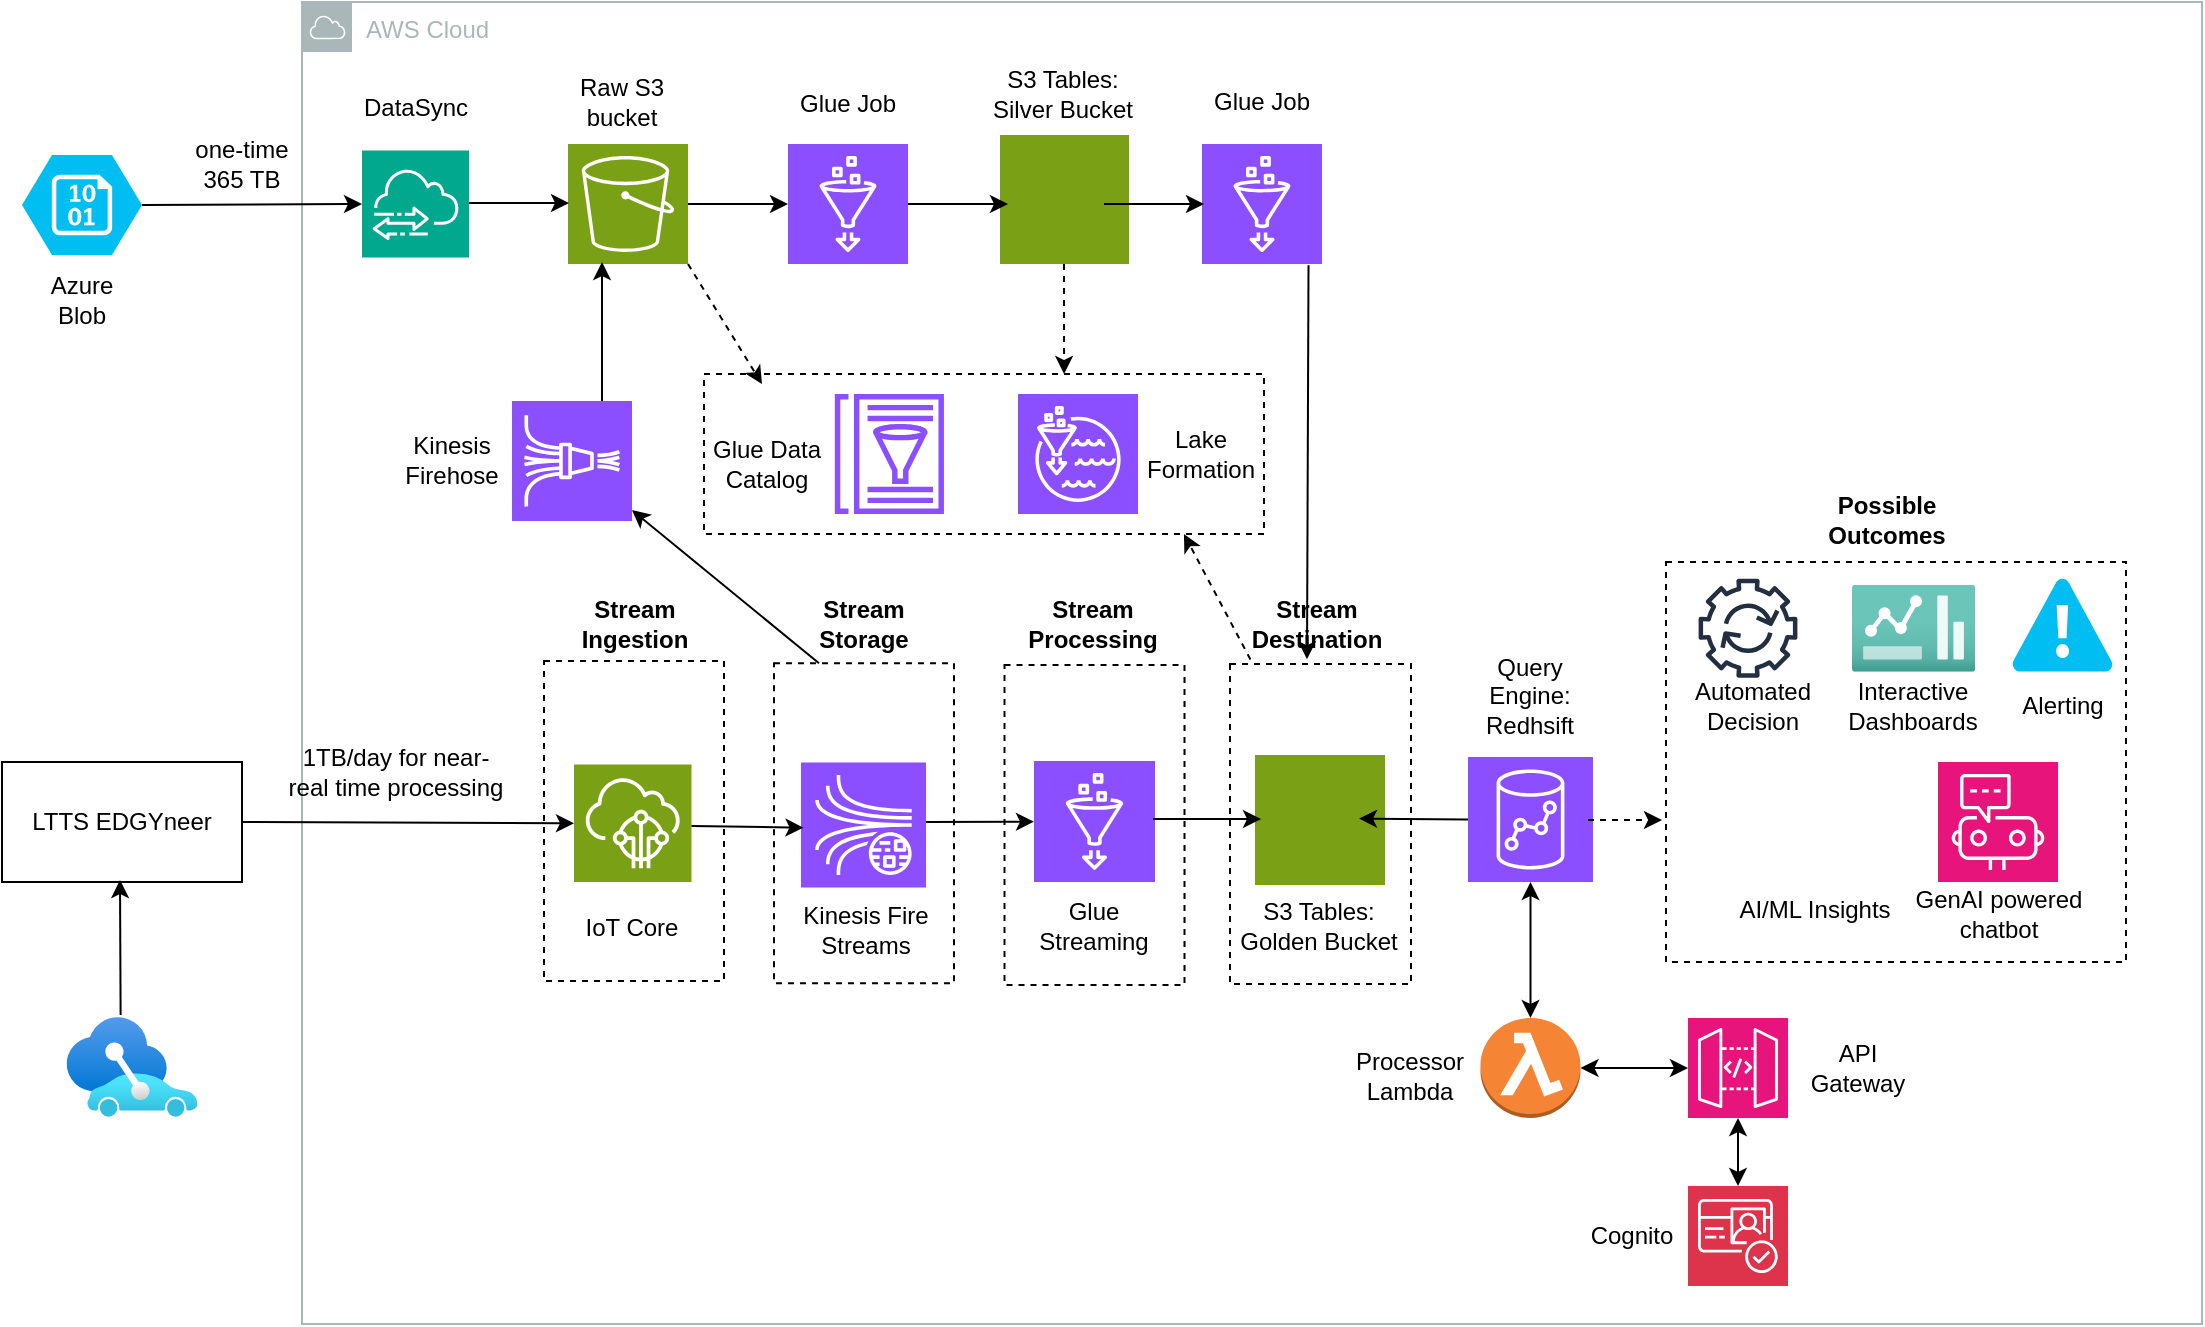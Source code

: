 <mxfile version="28.0.5">
  <diagram name="Page-1" id="KGJgWuTOHey12Rwi0e1L">
    <mxGraphModel dx="1875" dy="427" grid="1" gridSize="10" guides="1" tooltips="1" connect="1" arrows="1" fold="1" page="1" pageScale="1" pageWidth="850" pageHeight="1100" math="0" shadow="0">
      <root>
        <mxCell id="0" />
        <mxCell id="1" parent="0" />
        <mxCell id="c1h2b1g_KXrZ4rUIHep1-64" value="AWS Cloud" style="sketch=0;outlineConnect=0;gradientColor=none;html=1;whiteSpace=wrap;fontSize=12;fontStyle=0;shape=mxgraph.aws4.group;grIcon=mxgraph.aws4.group_aws_cloud;strokeColor=#AAB7B8;fillColor=none;verticalAlign=top;align=left;spacingLeft=30;fontColor=#AAB7B8;dashed=0;" vertex="1" parent="1">
          <mxGeometry x="50" y="119" width="950" height="661" as="geometry" />
        </mxCell>
        <mxCell id="tbWKY64Htic2z9cO7OcS-1" value="" style="verticalLabelPosition=bottom;html=1;verticalAlign=top;align=center;strokeColor=none;fillColor=#00BEF2;shape=mxgraph.azure.storage_blob;" parent="1" vertex="1">
          <mxGeometry x="-90" y="195.5" width="60" height="50" as="geometry" />
        </mxCell>
        <mxCell id="tbWKY64Htic2z9cO7OcS-3" value="" style="sketch=0;points=[[0,0,0],[0.25,0,0],[0.5,0,0],[0.75,0,0],[1,0,0],[0,1,0],[0.25,1,0],[0.5,1,0],[0.75,1,0],[1,1,0],[0,0.25,0],[0,0.5,0],[0,0.75,0],[1,0.25,0],[1,0.5,0],[1,0.75,0]];outlineConnect=0;fontColor=#232F3E;fillColor=#7AA116;strokeColor=#ffffff;dashed=0;verticalLabelPosition=bottom;verticalAlign=top;align=center;html=1;fontSize=12;fontStyle=0;aspect=fixed;shape=mxgraph.aws4.resourceIcon;resIcon=mxgraph.aws4.s3;" parent="1" vertex="1">
          <mxGeometry x="183" y="190" width="60" height="60" as="geometry" />
        </mxCell>
        <mxCell id="tbWKY64Htic2z9cO7OcS-4" value="" style="sketch=0;points=[[0,0,0],[0.25,0,0],[0.5,0,0],[0.75,0,0],[1,0,0],[0,1,0],[0.25,1,0],[0.5,1,0],[0.75,1,0],[1,1,0],[0,0.25,0],[0,0.5,0],[0,0.75,0],[1,0.25,0],[1,0.5,0],[1,0.75,0]];outlineConnect=0;fontColor=#232F3E;fillColor=#8C4FFF;strokeColor=#ffffff;dashed=0;verticalLabelPosition=bottom;verticalAlign=top;align=center;html=1;fontSize=12;fontStyle=0;aspect=fixed;shape=mxgraph.aws4.resourceIcon;resIcon=mxgraph.aws4.glue;" parent="1" vertex="1">
          <mxGeometry x="293" y="190" width="60" height="60" as="geometry" />
        </mxCell>
        <mxCell id="tbWKY64Htic2z9cO7OcS-6" value="" style="sketch=0;points=[[0,0,0],[0.25,0,0],[0.5,0,0],[0.75,0,0],[1,0,0],[0,1,0],[0.25,1,0],[0.5,1,0],[0.75,1,0],[1,1,0],[0,0.25,0],[0,0.5,0],[0,0.75,0],[1,0.25,0],[1,0.5,0],[1,0.75,0]];outlineConnect=0;fontColor=#232F3E;fillColor=#8C4FFF;strokeColor=#ffffff;dashed=0;verticalLabelPosition=bottom;verticalAlign=top;align=center;html=1;fontSize=12;fontStyle=0;aspect=fixed;shape=mxgraph.aws4.resourceIcon;resIcon=mxgraph.aws4.glue;" parent="1" vertex="1">
          <mxGeometry x="500" y="190" width="60" height="60" as="geometry" />
        </mxCell>
        <mxCell id="tbWKY64Htic2z9cO7OcS-8" value="" style="sketch=0;points=[[0,0,0],[0.25,0,0],[0.5,0,0],[0.75,0,0],[1,0,0],[0,1,0],[0.25,1,0],[0.5,1,0],[0.75,1,0],[1,1,0],[0,0.25,0],[0,0.5,0],[0,0.75,0],[1,0.25,0],[1,0.5,0],[1,0.75,0]];outlineConnect=0;fontColor=#232F3E;fillColor=#8C4FFF;strokeColor=#ffffff;dashed=0;verticalLabelPosition=bottom;verticalAlign=top;align=center;html=1;fontSize=12;fontStyle=0;aspect=fixed;shape=mxgraph.aws4.resourceIcon;resIcon=mxgraph.aws4.redshift;" parent="1" vertex="1">
          <mxGeometry x="633" y="496.5" width="62.5" height="62.5" as="geometry" />
        </mxCell>
        <mxCell id="tbWKY64Htic2z9cO7OcS-10" value="" style="sketch=0;points=[[0,0,0],[0.25,0,0],[0.5,0,0],[0.75,0,0],[1,0,0],[0,1,0],[0.25,1,0],[0.5,1,0],[0.75,1,0],[1,1,0],[0,0.25,0],[0,0.5,0],[0,0.75,0],[1,0.25,0],[1,0.5,0],[1,0.75,0]];outlineConnect=0;fontColor=#232F3E;fillColor=#E7157B;strokeColor=#ffffff;dashed=0;verticalLabelPosition=bottom;verticalAlign=top;align=center;html=1;fontSize=12;fontStyle=0;aspect=fixed;shape=mxgraph.aws4.resourceIcon;resIcon=mxgraph.aws4.api_gateway;" parent="1" vertex="1">
          <mxGeometry x="743" y="627" width="50" height="50" as="geometry" />
        </mxCell>
        <mxCell id="tbWKY64Htic2z9cO7OcS-11" value="" style="sketch=0;points=[[0,0,0],[0.25,0,0],[0.5,0,0],[0.75,0,0],[1,0,0],[0,1,0],[0.25,1,0],[0.5,1,0],[0.75,1,0],[1,1,0],[0,0.25,0],[0,0.5,0],[0,0.75,0],[1,0.25,0],[1,0.5,0],[1,0.75,0]];outlineConnect=0;fontColor=#232F3E;fillColor=#DD344C;strokeColor=#ffffff;dashed=0;verticalLabelPosition=bottom;verticalAlign=top;align=center;html=1;fontSize=12;fontStyle=0;aspect=fixed;shape=mxgraph.aws4.resourceIcon;resIcon=mxgraph.aws4.cognito;" parent="1" vertex="1">
          <mxGeometry x="743" y="711" width="50" height="50" as="geometry" />
        </mxCell>
        <mxCell id="tbWKY64Htic2z9cO7OcS-12" value="" style="outlineConnect=0;dashed=0;verticalLabelPosition=bottom;verticalAlign=top;align=center;html=1;shape=mxgraph.aws3.lambda_function;fillColor=#F58534;gradientColor=none;" parent="1" vertex="1">
          <mxGeometry x="639.25" y="627" width="50" height="50" as="geometry" />
        </mxCell>
        <mxCell id="yDYc_OmuOTv1EPIc6SDY-6" value="" style="sketch=0;outlineConnect=0;fontColor=#232F3E;gradientColor=none;fillColor=#7AA116;strokeColor=none;dashed=0;verticalLabelPosition=bottom;verticalAlign=top;align=center;html=1;fontSize=12;fontStyle=0;aspect=fixed;pointerEvents=1;shape=mxgraph.aws4.s3_tables;" parent="1" vertex="1">
          <mxGeometry x="399" y="185.5" width="64.5" height="64.5" as="geometry" />
        </mxCell>
        <mxCell id="yDYc_OmuOTv1EPIc6SDY-8" value="" style="endArrow=classic;html=1;rounded=0;exitX=1;exitY=0.5;exitDx=0;exitDy=0;exitPerimeter=0;" parent="1" source="tbWKY64Htic2z9cO7OcS-1" edge="1">
          <mxGeometry width="50" height="50" relative="1" as="geometry">
            <mxPoint x="150" y="220" as="sourcePoint" />
            <mxPoint x="80" y="220" as="targetPoint" />
          </mxGeometry>
        </mxCell>
        <mxCell id="yDYc_OmuOTv1EPIc6SDY-10" value="Azure Blob" style="text;html=1;align=center;verticalAlign=middle;whiteSpace=wrap;rounded=0;" parent="1" vertex="1">
          <mxGeometry x="-90" y="252.5" width="60" height="30" as="geometry" />
        </mxCell>
        <mxCell id="yDYc_OmuOTv1EPIc6SDY-11" value="" style="sketch=0;points=[[0,0,0],[0.25,0,0],[0.5,0,0],[0.75,0,0],[1,0,0],[0,1,0],[0.25,1,0],[0.5,1,0],[0.75,1,0],[1,1,0],[0,0.25,0],[0,0.5,0],[0,0.75,0],[1,0.25,0],[1,0.5,0],[1,0.75,0]];outlineConnect=0;fontColor=#232F3E;fillColor=#01A88D;strokeColor=#ffffff;dashed=0;verticalLabelPosition=bottom;verticalAlign=top;align=center;html=1;fontSize=12;fontStyle=0;aspect=fixed;shape=mxgraph.aws4.resourceIcon;resIcon=mxgraph.aws4.datasync;" parent="1" vertex="1">
          <mxGeometry x="80" y="193.25" width="53.5" height="53.5" as="geometry" />
        </mxCell>
        <mxCell id="yDYc_OmuOTv1EPIc6SDY-12" value="" style="endArrow=classic;html=1;rounded=0;exitX=1;exitY=0.5;exitDx=0;exitDy=0;exitPerimeter=0;" parent="1" edge="1">
          <mxGeometry width="50" height="50" relative="1" as="geometry">
            <mxPoint x="133.5" y="219.5" as="sourcePoint" />
            <mxPoint x="183.5" y="219.5" as="targetPoint" />
          </mxGeometry>
        </mxCell>
        <mxCell id="yDYc_OmuOTv1EPIc6SDY-14" value="" style="endArrow=classic;html=1;rounded=0;exitX=1;exitY=0.5;exitDx=0;exitDy=0;exitPerimeter=0;" parent="1" edge="1">
          <mxGeometry width="50" height="50" relative="1" as="geometry">
            <mxPoint x="243" y="220" as="sourcePoint" />
            <mxPoint x="293" y="220" as="targetPoint" />
          </mxGeometry>
        </mxCell>
        <mxCell id="yDYc_OmuOTv1EPIc6SDY-15" value="" style="endArrow=classic;html=1;rounded=0;exitX=1;exitY=0.5;exitDx=0;exitDy=0;exitPerimeter=0;" parent="1" edge="1">
          <mxGeometry width="50" height="50" relative="1" as="geometry">
            <mxPoint x="353" y="220" as="sourcePoint" />
            <mxPoint x="403" y="220" as="targetPoint" />
          </mxGeometry>
        </mxCell>
        <mxCell id="yDYc_OmuOTv1EPIc6SDY-16" value="" style="endArrow=classic;html=1;rounded=0;exitX=1;exitY=0.5;exitDx=0;exitDy=0;exitPerimeter=0;" parent="1" edge="1">
          <mxGeometry width="50" height="50" relative="1" as="geometry">
            <mxPoint x="451" y="220" as="sourcePoint" />
            <mxPoint x="501" y="220" as="targetPoint" />
          </mxGeometry>
        </mxCell>
        <mxCell id="yDYc_OmuOTv1EPIc6SDY-17" value="" style="endArrow=classic;html=1;rounded=0;exitX=1;exitY=0;exitDx=0;exitDy=0;entryX=0.5;entryY=0;entryDx=0;entryDy=0;" parent="1" edge="1">
          <mxGeometry width="50" height="50" relative="1" as="geometry">
            <mxPoint x="553.25" y="250.63" as="sourcePoint" />
            <mxPoint x="552.5" y="447.63" as="targetPoint" />
          </mxGeometry>
        </mxCell>
        <mxCell id="yDYc_OmuOTv1EPIc6SDY-22" value="" style="endArrow=classic;startArrow=classic;html=1;rounded=0;exitX=0.5;exitY=0;exitDx=0;exitDy=0;exitPerimeter=0;entryX=0.5;entryY=1;entryDx=0;entryDy=0;entryPerimeter=0;" parent="1" source="tbWKY64Htic2z9cO7OcS-11" target="tbWKY64Htic2z9cO7OcS-10" edge="1">
          <mxGeometry width="50" height="50" relative="1" as="geometry">
            <mxPoint x="460" y="293" as="sourcePoint" />
            <mxPoint x="510" y="243" as="targetPoint" />
          </mxGeometry>
        </mxCell>
        <mxCell id="yDYc_OmuOTv1EPIc6SDY-23" value="" style="rounded=0;whiteSpace=wrap;html=1;dashed=1;" parent="1" vertex="1">
          <mxGeometry x="251" y="305" width="280" height="80" as="geometry" />
        </mxCell>
        <mxCell id="yDYc_OmuOTv1EPIc6SDY-24" value="" style="sketch=0;outlineConnect=0;fontColor=#232F3E;gradientColor=none;fillColor=#8C4FFF;strokeColor=none;dashed=0;verticalLabelPosition=bottom;verticalAlign=top;align=center;html=1;fontSize=12;fontStyle=0;aspect=fixed;pointerEvents=1;shape=mxgraph.aws4.glue_data_catalog;" parent="1" vertex="1">
          <mxGeometry x="316" y="315" width="55.39" height="60" as="geometry" />
        </mxCell>
        <mxCell id="yDYc_OmuOTv1EPIc6SDY-25" value="" style="sketch=0;points=[[0,0,0],[0.25,0,0],[0.5,0,0],[0.75,0,0],[1,0,0],[0,1,0],[0.25,1,0],[0.5,1,0],[0.75,1,0],[1,1,0],[0,0.25,0],[0,0.5,0],[0,0.75,0],[1,0.25,0],[1,0.5,0],[1,0.75,0]];outlineConnect=0;fontColor=#232F3E;fillColor=#8C4FFF;strokeColor=#ffffff;dashed=0;verticalLabelPosition=bottom;verticalAlign=top;align=center;html=1;fontSize=12;fontStyle=0;aspect=fixed;shape=mxgraph.aws4.resourceIcon;resIcon=mxgraph.aws4.lake_formation;" parent="1" vertex="1">
          <mxGeometry x="408" y="315" width="60" height="60" as="geometry" />
        </mxCell>
        <mxCell id="yDYc_OmuOTv1EPIc6SDY-26" value="DataSync" style="text;html=1;align=center;verticalAlign=middle;whiteSpace=wrap;rounded=0;" parent="1" vertex="1">
          <mxGeometry x="76.75" y="157" width="60" height="30" as="geometry" />
        </mxCell>
        <mxCell id="yDYc_OmuOTv1EPIc6SDY-27" value="Raw S3 bucket" style="text;html=1;align=center;verticalAlign=middle;whiteSpace=wrap;rounded=0;" parent="1" vertex="1">
          <mxGeometry x="180.38" y="148.5" width="60" height="40" as="geometry" />
        </mxCell>
        <mxCell id="yDYc_OmuOTv1EPIc6SDY-28" value="Glue Job" style="text;html=1;align=center;verticalAlign=middle;whiteSpace=wrap;rounded=0;" parent="1" vertex="1">
          <mxGeometry x="293" y="150" width="60" height="40" as="geometry" />
        </mxCell>
        <mxCell id="yDYc_OmuOTv1EPIc6SDY-29" value="Glue Job" style="text;html=1;align=center;verticalAlign=middle;whiteSpace=wrap;rounded=0;" parent="1" vertex="1">
          <mxGeometry x="500" y="148.5" width="60" height="40" as="geometry" />
        </mxCell>
        <mxCell id="yDYc_OmuOTv1EPIc6SDY-30" value="S3 Tables: Silver Bucket" style="text;html=1;align=center;verticalAlign=middle;whiteSpace=wrap;rounded=0;" parent="1" vertex="1">
          <mxGeometry x="389.75" y="136" width="81.25" height="57" as="geometry" />
        </mxCell>
        <mxCell id="yDYc_OmuOTv1EPIc6SDY-33" value="Query Engine: Redhsift" style="text;html=1;align=center;verticalAlign=middle;whiteSpace=wrap;rounded=0;" parent="1" vertex="1">
          <mxGeometry x="629.25" y="437.5" width="70" height="57" as="geometry" />
        </mxCell>
        <mxCell id="yDYc_OmuOTv1EPIc6SDY-35" value="Processor Lambda" style="text;html=1;align=center;verticalAlign=middle;whiteSpace=wrap;rounded=0;" parent="1" vertex="1">
          <mxGeometry x="569.25" y="627" width="70" height="57" as="geometry" />
        </mxCell>
        <mxCell id="yDYc_OmuOTv1EPIc6SDY-36" value="Cognito" style="text;html=1;align=center;verticalAlign=middle;whiteSpace=wrap;rounded=0;" parent="1" vertex="1">
          <mxGeometry x="680" y="707.5" width="70" height="57" as="geometry" />
        </mxCell>
        <mxCell id="yDYc_OmuOTv1EPIc6SDY-37" value="API Gateway" style="text;html=1;align=center;verticalAlign=middle;whiteSpace=wrap;rounded=0;" parent="1" vertex="1">
          <mxGeometry x="793" y="623.5" width="70" height="57" as="geometry" />
        </mxCell>
        <mxCell id="yDYc_OmuOTv1EPIc6SDY-38" value="" style="endArrow=classic;html=1;rounded=0;exitX=1;exitY=1;exitDx=0;exitDy=0;exitPerimeter=0;dashed=1;" parent="1" source="tbWKY64Htic2z9cO7OcS-3" edge="1">
          <mxGeometry width="50" height="50" relative="1" as="geometry">
            <mxPoint x="340" y="270" as="sourcePoint" />
            <mxPoint x="280" y="310" as="targetPoint" />
          </mxGeometry>
        </mxCell>
        <mxCell id="yDYc_OmuOTv1EPIc6SDY-40" value="" style="endArrow=classic;html=1;rounded=0;entryX=0.857;entryY=1;entryDx=0;entryDy=0;dashed=1;exitX=0.144;exitY=0.019;exitDx=0;exitDy=0;exitPerimeter=0;entryPerimeter=0;" parent="1" source="c1h2b1g_KXrZ4rUIHep1-66" target="yDYc_OmuOTv1EPIc6SDY-23" edge="1">
          <mxGeometry width="50" height="50" relative="1" as="geometry">
            <mxPoint x="607.005" y="503.978" as="sourcePoint" />
            <mxPoint x="435" y="150" as="targetPoint" />
          </mxGeometry>
        </mxCell>
        <mxCell id="yDYc_OmuOTv1EPIc6SDY-41" value="" style="endArrow=classic;html=1;rounded=0;entryX=0.643;entryY=0;entryDx=0;entryDy=0;dashed=1;entryPerimeter=0;" parent="1" edge="1" target="yDYc_OmuOTv1EPIc6SDY-23">
          <mxGeometry width="50" height="50" relative="1" as="geometry">
            <mxPoint x="431" y="250" as="sourcePoint" />
            <mxPoint x="426.08" y="140" as="targetPoint" />
          </mxGeometry>
        </mxCell>
        <mxCell id="yDYc_OmuOTv1EPIc6SDY-42" value="Glue Data Catalog" style="text;html=1;align=center;verticalAlign=middle;whiteSpace=wrap;rounded=0;" parent="1" vertex="1">
          <mxGeometry x="242" y="321.5" width="81.25" height="57" as="geometry" />
        </mxCell>
        <mxCell id="yDYc_OmuOTv1EPIc6SDY-43" value="Lake Formation" style="text;html=1;align=center;verticalAlign=middle;whiteSpace=wrap;rounded=0;" parent="1" vertex="1">
          <mxGeometry x="458.5" y="321.5" width="81.25" height="47" as="geometry" />
        </mxCell>
        <mxCell id="yDYc_OmuOTv1EPIc6SDY-44" value="" style="rounded=0;whiteSpace=wrap;html=1;dashed=1;" parent="1" vertex="1">
          <mxGeometry x="732" y="399" width="230" height="200" as="geometry" />
        </mxCell>
        <mxCell id="yDYc_OmuOTv1EPIc6SDY-45" value="S3 Tables: Gold Bucket" style="text;html=1;align=center;verticalAlign=middle;whiteSpace=wrap;rounded=0;" parent="1" vertex="1">
          <mxGeometry x="524" y="553.5" width="70" height="57" as="geometry" />
        </mxCell>
        <mxCell id="yDYc_OmuOTv1EPIc6SDY-46" value="" style="sketch=0;outlineConnect=0;fontColor=#232F3E;gradientColor=none;strokeColor=#232F3E;fillColor=#ffffff;dashed=0;verticalLabelPosition=bottom;verticalAlign=top;align=center;html=1;fontSize=12;fontStyle=0;aspect=fixed;shape=mxgraph.aws4.resourceIcon;resIcon=mxgraph.aws4.automation;" parent="1" vertex="1">
          <mxGeometry x="742.13" y="401.25" width="61.75" height="61.75" as="geometry" />
        </mxCell>
        <mxCell id="yDYc_OmuOTv1EPIc6SDY-47" value="" style="image;aspect=fixed;html=1;points=[];align=center;fontSize=12;image=img/lib/azure2/general/Dashboard2.svg;" parent="1" vertex="1">
          <mxGeometry x="825" y="410.38" width="61.63" height="43.5" as="geometry" />
        </mxCell>
        <mxCell id="yDYc_OmuOTv1EPIc6SDY-49" value="" style="verticalLabelPosition=bottom;html=1;verticalAlign=top;align=center;strokeColor=none;fillColor=#00BEF2;shape=mxgraph.azure.azure_alert;" parent="1" vertex="1">
          <mxGeometry x="905.26" y="407.38" width="50" height="46.5" as="geometry" />
        </mxCell>
        <mxCell id="yDYc_OmuOTv1EPIc6SDY-51" value="" style="shape=image;html=1;verticalAlign=top;verticalLabelPosition=bottom;labelBackgroundColor=#ffffff;imageAspect=0;aspect=fixed;image=https://cdn3.iconfinder.com/data/icons/ballicons-reloaded-free/512/icon-93-128.png" parent="1" vertex="1">
          <mxGeometry x="767.75" y="499" width="57.25" height="57.25" as="geometry" />
        </mxCell>
        <mxCell id="yDYc_OmuOTv1EPIc6SDY-52" value="" style="sketch=0;points=[[0,0,0],[0.25,0,0],[0.5,0,0],[0.75,0,0],[1,0,0],[0,1,0],[0.25,1,0],[0.5,1,0],[0.75,1,0],[1,1,0],[0,0.25,0],[0,0.5,0],[0,0.75,0],[1,0.25,0],[1,0.5,0],[1,0.75,0]];points=[[0,0,0],[0.25,0,0],[0.5,0,0],[0.75,0,0],[1,0,0],[0,1,0],[0.25,1,0],[0.5,1,0],[0.75,1,0],[1,1,0],[0,0.25,0],[0,0.5,0],[0,0.75,0],[1,0.25,0],[1,0.5,0],[1,0.75,0]];outlineConnect=0;fontColor=#232F3E;fillColor=#E7157B;strokeColor=#ffffff;dashed=0;verticalLabelPosition=bottom;verticalAlign=top;align=center;html=1;fontSize=12;fontStyle=0;aspect=fixed;shape=mxgraph.aws4.resourceIcon;resIcon=mxgraph.aws4.chatbot;" parent="1" vertex="1">
          <mxGeometry x="868" y="499" width="60" height="60" as="geometry" />
        </mxCell>
        <mxCell id="yDYc_OmuOTv1EPIc6SDY-54" value="&lt;b&gt;Possible Outcomes&lt;/b&gt;" style="text;html=1;align=center;verticalAlign=middle;whiteSpace=wrap;rounded=0;" parent="1" vertex="1">
          <mxGeometry x="802.37" y="354.25" width="81.25" height="47" as="geometry" />
        </mxCell>
        <mxCell id="yDYc_OmuOTv1EPIc6SDY-55" value="Automated Decision" style="text;html=1;align=center;verticalAlign=middle;whiteSpace=wrap;rounded=0;" parent="1" vertex="1">
          <mxGeometry x="735.38" y="447.5" width="81.25" height="47" as="geometry" />
        </mxCell>
        <mxCell id="yDYc_OmuOTv1EPIc6SDY-56" value="Interactive Dashboards" style="text;html=1;align=center;verticalAlign=middle;whiteSpace=wrap;rounded=0;" parent="1" vertex="1">
          <mxGeometry x="815.19" y="447.5" width="81.25" height="47" as="geometry" />
        </mxCell>
        <mxCell id="yDYc_OmuOTv1EPIc6SDY-58" value="&lt;div&gt;Alerting&lt;/div&gt;" style="text;html=1;align=center;verticalAlign=middle;whiteSpace=wrap;rounded=0;" parent="1" vertex="1">
          <mxGeometry x="889.63" y="447.5" width="81.25" height="47" as="geometry" />
        </mxCell>
        <mxCell id="yDYc_OmuOTv1EPIc6SDY-59" value="AI/ML Insights" style="text;html=1;align=center;verticalAlign=middle;whiteSpace=wrap;rounded=0;" parent="1" vertex="1">
          <mxGeometry x="766" y="549" width="81.25" height="47" as="geometry" />
        </mxCell>
        <mxCell id="yDYc_OmuOTv1EPIc6SDY-60" value="GenAI powered chatbot" style="text;html=1;align=center;verticalAlign=middle;whiteSpace=wrap;rounded=0;" parent="1" vertex="1">
          <mxGeometry x="847.69" y="551" width="100.62" height="47.5" as="geometry" />
        </mxCell>
        <mxCell id="yDYc_OmuOTv1EPIc6SDY-61" value="" style="endArrow=classic;html=1;rounded=0;dashed=1;" parent="1" edge="1">
          <mxGeometry width="50" height="50" relative="1" as="geometry">
            <mxPoint x="693" y="528" as="sourcePoint" />
            <mxPoint x="730" y="528" as="targetPoint" />
          </mxGeometry>
        </mxCell>
        <mxCell id="yDYc_OmuOTv1EPIc6SDY-63" value="" style="endArrow=classic;startArrow=classic;html=1;rounded=0;exitX=0;exitY=0.5;exitDx=0;exitDy=0;exitPerimeter=0;entryX=1;entryY=0.5;entryDx=0;entryDy=0;entryPerimeter=0;" parent="1" source="tbWKY64Htic2z9cO7OcS-10" target="tbWKY64Htic2z9cO7OcS-12" edge="1">
          <mxGeometry width="50" height="50" relative="1" as="geometry">
            <mxPoint x="763" y="414" as="sourcePoint" />
            <mxPoint x="763" y="380" as="targetPoint" />
          </mxGeometry>
        </mxCell>
        <mxCell id="yDYc_OmuOTv1EPIc6SDY-64" value="" style="endArrow=classic;startArrow=classic;html=1;rounded=0;entryX=0.5;entryY=1;entryDx=0;entryDy=0;entryPerimeter=0;" parent="1" source="tbWKY64Htic2z9cO7OcS-12" target="tbWKY64Htic2z9cO7OcS-8" edge="1">
          <mxGeometry width="50" height="50" relative="1" as="geometry">
            <mxPoint x="757" y="648" as="sourcePoint" />
            <mxPoint x="703" y="648" as="targetPoint" />
          </mxGeometry>
        </mxCell>
        <mxCell id="c1h2b1g_KXrZ4rUIHep1-1" value="" style="image;aspect=fixed;html=1;points=[];align=center;fontSize=12;image=img/lib/azure2/other/Connected_Vehicle_Platform.svg;" vertex="1" parent="1">
          <mxGeometry x="-67.69" y="626.5" width="65.38" height="50" as="geometry" />
        </mxCell>
        <mxCell id="c1h2b1g_KXrZ4rUIHep1-3" value="" style="sketch=0;points=[[0,0,0],[0.25,0,0],[0.5,0,0],[0.75,0,0],[1,0,0],[0,1,0],[0.25,1,0],[0.5,1,0],[0.75,1,0],[1,1,0],[0,0.25,0],[0,0.5,0],[0,0.75,0],[1,0.25,0],[1,0.5,0],[1,0.75,0]];outlineConnect=0;fontColor=#232F3E;fillColor=#8C4FFF;strokeColor=#ffffff;dashed=0;verticalLabelPosition=bottom;verticalAlign=top;align=center;html=1;fontSize=12;fontStyle=0;aspect=fixed;shape=mxgraph.aws4.resourceIcon;resIcon=mxgraph.aws4.kinesis_data_firehose;" vertex="1" parent="1">
          <mxGeometry x="155" y="318.5" width="60" height="60" as="geometry" />
        </mxCell>
        <mxCell id="c1h2b1g_KXrZ4rUIHep1-4" value="LTTS EDGYneer" style="rounded=0;whiteSpace=wrap;html=1;" vertex="1" parent="1">
          <mxGeometry x="-100" y="499" width="120" height="60" as="geometry" />
        </mxCell>
        <mxCell id="c1h2b1g_KXrZ4rUIHep1-5" value="" style="rounded=0;whiteSpace=wrap;html=1;dashed=1;" vertex="1" parent="1">
          <mxGeometry x="286" y="449.63" width="90" height="160" as="geometry" />
        </mxCell>
        <mxCell id="c1h2b1g_KXrZ4rUIHep1-6" value="" style="sketch=0;points=[[0,0,0],[0.25,0,0],[0.5,0,0],[0.75,0,0],[1,0,0],[0,1,0],[0.25,1,0],[0.5,1,0],[0.75,1,0],[1,1,0],[0,0.25,0],[0,0.5,0],[0,0.75,0],[1,0.25,0],[1,0.5,0],[1,0.75,0]];outlineConnect=0;fontColor=#232F3E;fillColor=#8C4FFF;strokeColor=#ffffff;dashed=0;verticalLabelPosition=bottom;verticalAlign=top;align=center;html=1;fontSize=12;fontStyle=0;aspect=fixed;shape=mxgraph.aws4.resourceIcon;resIcon=mxgraph.aws4.kinesis_data_streams;" vertex="1" parent="1">
          <mxGeometry x="299.5" y="499.25" width="62.5" height="62.5" as="geometry" />
        </mxCell>
        <mxCell id="c1h2b1g_KXrZ4rUIHep1-8" value="" style="rounded=0;whiteSpace=wrap;html=1;dashed=1;" vertex="1" parent="1">
          <mxGeometry x="401.25" y="450.5" width="90" height="160" as="geometry" />
        </mxCell>
        <mxCell id="c1h2b1g_KXrZ4rUIHep1-10" value="" style="sketch=0;points=[[0,0,0],[0.25,0,0],[0.5,0,0],[0.75,0,0],[1,0,0],[0,1,0],[0.25,1,0],[0.5,1,0],[0.75,1,0],[1,1,0],[0,0.25,0],[0,0.5,0],[0,0.75,0],[1,0.25,0],[1,0.5,0],[1,0.75,0]];outlineConnect=0;fontColor=#232F3E;fillColor=#8C4FFF;strokeColor=#ffffff;dashed=0;verticalLabelPosition=bottom;verticalAlign=top;align=center;html=1;fontSize=12;fontStyle=0;aspect=fixed;shape=mxgraph.aws4.resourceIcon;resIcon=mxgraph.aws4.glue;" vertex="1" parent="1">
          <mxGeometry x="416" y="498.5" width="60.5" height="60.5" as="geometry" />
        </mxCell>
        <mxCell id="c1h2b1g_KXrZ4rUIHep1-11" value="" style="endArrow=classic;html=1;rounded=0;exitX=0.413;exitY=-0.02;exitDx=0;exitDy=0;exitPerimeter=0;" edge="1" parent="1" source="c1h2b1g_KXrZ4rUIHep1-1">
          <mxGeometry width="50" height="50" relative="1" as="geometry">
            <mxPoint x="111.0" y="617" as="sourcePoint" />
            <mxPoint x="-41" y="558" as="targetPoint" />
          </mxGeometry>
        </mxCell>
        <mxCell id="c1h2b1g_KXrZ4rUIHep1-12" value="" style="endArrow=classic;html=1;rounded=0;" edge="1" parent="1" target="c1h2b1g_KXrZ4rUIHep1-10">
          <mxGeometry width="50" height="50" relative="1" as="geometry">
            <mxPoint x="362" y="529" as="sourcePoint" />
            <mxPoint x="416" y="529" as="targetPoint" />
          </mxGeometry>
        </mxCell>
        <mxCell id="c1h2b1g_KXrZ4rUIHep1-15" value="Stream Ingestion" style="text;html=1;align=center;verticalAlign=middle;whiteSpace=wrap;rounded=0;fontStyle=1" vertex="1" parent="1">
          <mxGeometry x="168.5" y="415" width="95" height="30.5" as="geometry" />
        </mxCell>
        <mxCell id="c1h2b1g_KXrZ4rUIHep1-17" value="Stream Storage" style="text;html=1;align=center;verticalAlign=middle;whiteSpace=wrap;rounded=0;fontStyle=1" vertex="1" parent="1">
          <mxGeometry x="288.75" y="415" width="84" height="30" as="geometry" />
        </mxCell>
        <mxCell id="c1h2b1g_KXrZ4rUIHep1-19" value="Stream Processing" style="text;html=1;align=center;verticalAlign=middle;whiteSpace=wrap;rounded=0;fontStyle=1" vertex="1" parent="1">
          <mxGeometry x="398.25" y="415" width="95" height="30.5" as="geometry" />
        </mxCell>
        <mxCell id="c1h2b1g_KXrZ4rUIHep1-21" value="Stream Destination" style="text;html=1;align=center;verticalAlign=middle;whiteSpace=wrap;rounded=0;fontStyle=1" vertex="1" parent="1">
          <mxGeometry x="509.5" y="414.5" width="95" height="30.5" as="geometry" />
        </mxCell>
        <mxCell id="c1h2b1g_KXrZ4rUIHep1-23" value="IoT Core" style="text;html=1;align=center;verticalAlign=middle;whiteSpace=wrap;rounded=0;" vertex="1" parent="1">
          <mxGeometry x="181" y="551.5" width="70" height="57" as="geometry" />
        </mxCell>
        <mxCell id="c1h2b1g_KXrZ4rUIHep1-25" value="Kinesis Fire Streams" style="text;html=1;align=center;verticalAlign=middle;whiteSpace=wrap;rounded=0;" vertex="1" parent="1">
          <mxGeometry x="297" y="554.5" width="70" height="57" as="geometry" />
        </mxCell>
        <mxCell id="c1h2b1g_KXrZ4rUIHep1-26" value="" style="rounded=0;whiteSpace=wrap;html=1;dashed=1;" vertex="1" parent="1">
          <mxGeometry x="171" y="448.5" width="90" height="160" as="geometry" />
        </mxCell>
        <mxCell id="c1h2b1g_KXrZ4rUIHep1-27" value="Glue Streaming" style="text;html=1;align=center;verticalAlign=middle;whiteSpace=wrap;rounded=0;" vertex="1" parent="1">
          <mxGeometry x="410.75" y="552.5" width="70" height="57" as="geometry" />
        </mxCell>
        <mxCell id="c1h2b1g_KXrZ4rUIHep1-28" value="" style="sketch=0;points=[[0,0,0],[0.25,0,0],[0.5,0,0],[0.75,0,0],[1,0,0],[0,1,0],[0.25,1,0],[0.5,1,0],[0.75,1,0],[1,1,0],[0,0.25,0],[0,0.5,0],[0,0.75,0],[1,0.25,0],[1,0.5,0],[1,0.75,0]];outlineConnect=0;fontColor=#232F3E;fillColor=#7AA116;strokeColor=#ffffff;dashed=0;verticalLabelPosition=bottom;verticalAlign=top;align=center;html=1;fontSize=12;fontStyle=0;aspect=fixed;shape=mxgraph.aws4.resourceIcon;resIcon=mxgraph.aws4.iot_core;" vertex="1" parent="1">
          <mxGeometry x="186" y="500.25" width="58.75" height="58.75" as="geometry" />
        </mxCell>
        <mxCell id="c1h2b1g_KXrZ4rUIHep1-30" value="" style="endArrow=classic;html=1;rounded=0;exitX=1;exitY=0.5;exitDx=0;exitDy=0;exitPerimeter=0;entryX=0;entryY=0.5;entryDx=0;entryDy=0;entryPerimeter=0;" edge="1" parent="1">
          <mxGeometry width="50" height="50" relative="1" as="geometry">
            <mxPoint x="244.75" y="531" as="sourcePoint" />
            <mxPoint x="300.75" y="531.87" as="targetPoint" />
          </mxGeometry>
        </mxCell>
        <mxCell id="c1h2b1g_KXrZ4rUIHep1-33" value="" style="endArrow=classic;html=1;rounded=0;exitX=0.25;exitY=0;exitDx=0;exitDy=0;" edge="1" parent="1" source="c1h2b1g_KXrZ4rUIHep1-5" target="c1h2b1g_KXrZ4rUIHep1-3">
          <mxGeometry width="50" height="50" relative="1" as="geometry">
            <mxPoint x="330" y="450" as="sourcePoint" />
            <mxPoint x="212" y="529.87" as="targetPoint" />
          </mxGeometry>
        </mxCell>
        <mxCell id="c1h2b1g_KXrZ4rUIHep1-37" value="Kinesis Firehose" style="text;html=1;align=center;verticalAlign=middle;whiteSpace=wrap;rounded=0;" vertex="1" parent="1">
          <mxGeometry x="90" y="319" width="70" height="57" as="geometry" />
        </mxCell>
        <mxCell id="c1h2b1g_KXrZ4rUIHep1-55" value="" style="endArrow=classic;html=1;rounded=0;entryX=0;entryY=0.5;entryDx=0;entryDy=0;entryPerimeter=0;exitX=1;exitY=0.5;exitDx=0;exitDy=0;" edge="1" parent="1" target="c1h2b1g_KXrZ4rUIHep1-28" source="c1h2b1g_KXrZ4rUIHep1-4">
          <mxGeometry width="50" height="50" relative="1" as="geometry">
            <mxPoint x="-20" y="530" as="sourcePoint" />
            <mxPoint x="180" y="529.13" as="targetPoint" />
          </mxGeometry>
        </mxCell>
        <mxCell id="c1h2b1g_KXrZ4rUIHep1-56" value="&lt;div&gt;IoT Core&lt;/div&gt;" style="text;html=1;align=center;verticalAlign=middle;whiteSpace=wrap;rounded=0;" vertex="1" parent="1">
          <mxGeometry x="180.38" y="553.5" width="70" height="57" as="geometry" />
        </mxCell>
        <mxCell id="c1h2b1g_KXrZ4rUIHep1-65" value="" style="endArrow=classic;html=1;rounded=0;exitX=0.75;exitY=0;exitDx=0;exitDy=0;exitPerimeter=0;entryX=0.25;entryY=1;entryDx=0;entryDy=0;entryPerimeter=0;" edge="1" parent="1" source="c1h2b1g_KXrZ4rUIHep1-3">
          <mxGeometry width="50" height="50" relative="1" as="geometry">
            <mxPoint x="207" y="316.5" as="sourcePoint" />
            <mxPoint x="200" y="249" as="targetPoint" />
          </mxGeometry>
        </mxCell>
        <mxCell id="c1h2b1g_KXrZ4rUIHep1-66" value="" style="rounded=0;whiteSpace=wrap;html=1;dashed=1;" vertex="1" parent="1">
          <mxGeometry x="514" y="450" width="90.5" height="160" as="geometry" />
        </mxCell>
        <mxCell id="c1h2b1g_KXrZ4rUIHep1-67" value="" style="sketch=0;outlineConnect=0;fontColor=#232F3E;gradientColor=none;fillColor=#7AA116;strokeColor=none;dashed=0;verticalLabelPosition=bottom;verticalAlign=top;align=center;html=1;fontSize=12;fontStyle=0;aspect=fixed;pointerEvents=1;shape=mxgraph.aws4.s3_tables;" vertex="1" parent="1">
          <mxGeometry x="526.5" y="495.5" width="65" height="65" as="geometry" />
        </mxCell>
        <mxCell id="c1h2b1g_KXrZ4rUIHep1-68" value="" style="endArrow=classic;html=1;rounded=0;" edge="1" parent="1">
          <mxGeometry width="50" height="50" relative="1" as="geometry">
            <mxPoint x="475.5" y="527.5" as="sourcePoint" />
            <mxPoint x="529.5" y="527.5" as="targetPoint" />
          </mxGeometry>
        </mxCell>
        <mxCell id="c1h2b1g_KXrZ4rUIHep1-69" value="one-time 365 TB" style="text;html=1;align=center;verticalAlign=middle;whiteSpace=wrap;rounded=0;" vertex="1" parent="1">
          <mxGeometry x="-10" y="185" width="60" height="30" as="geometry" />
        </mxCell>
        <mxCell id="c1h2b1g_KXrZ4rUIHep1-70" value="1TB/day for near-real time processing" style="text;html=1;align=center;verticalAlign=middle;whiteSpace=wrap;rounded=0;" vertex="1" parent="1">
          <mxGeometry x="42" y="488.5" width="110" height="30" as="geometry" />
        </mxCell>
        <mxCell id="yDYc_OmuOTv1EPIc6SDY-34" value="" style="endArrow=classic;html=1;rounded=0;exitX=0;exitY=0.5;exitDx=0;exitDy=0;exitPerimeter=0;" parent="1" edge="1" source="tbWKY64Htic2z9cO7OcS-8">
          <mxGeometry width="50" height="50" relative="1" as="geometry">
            <mxPoint x="620" y="526.418" as="sourcePoint" />
            <mxPoint x="578.5" y="527.305" as="targetPoint" />
          </mxGeometry>
        </mxCell>
        <mxCell id="c1h2b1g_KXrZ4rUIHep1-73" value="S3 Tables: Golden Bucket" style="text;html=1;align=center;verticalAlign=middle;whiteSpace=wrap;rounded=0;" vertex="1" parent="1">
          <mxGeometry x="515" y="552.63" width="86.5" height="57" as="geometry" />
        </mxCell>
      </root>
    </mxGraphModel>
  </diagram>
</mxfile>
